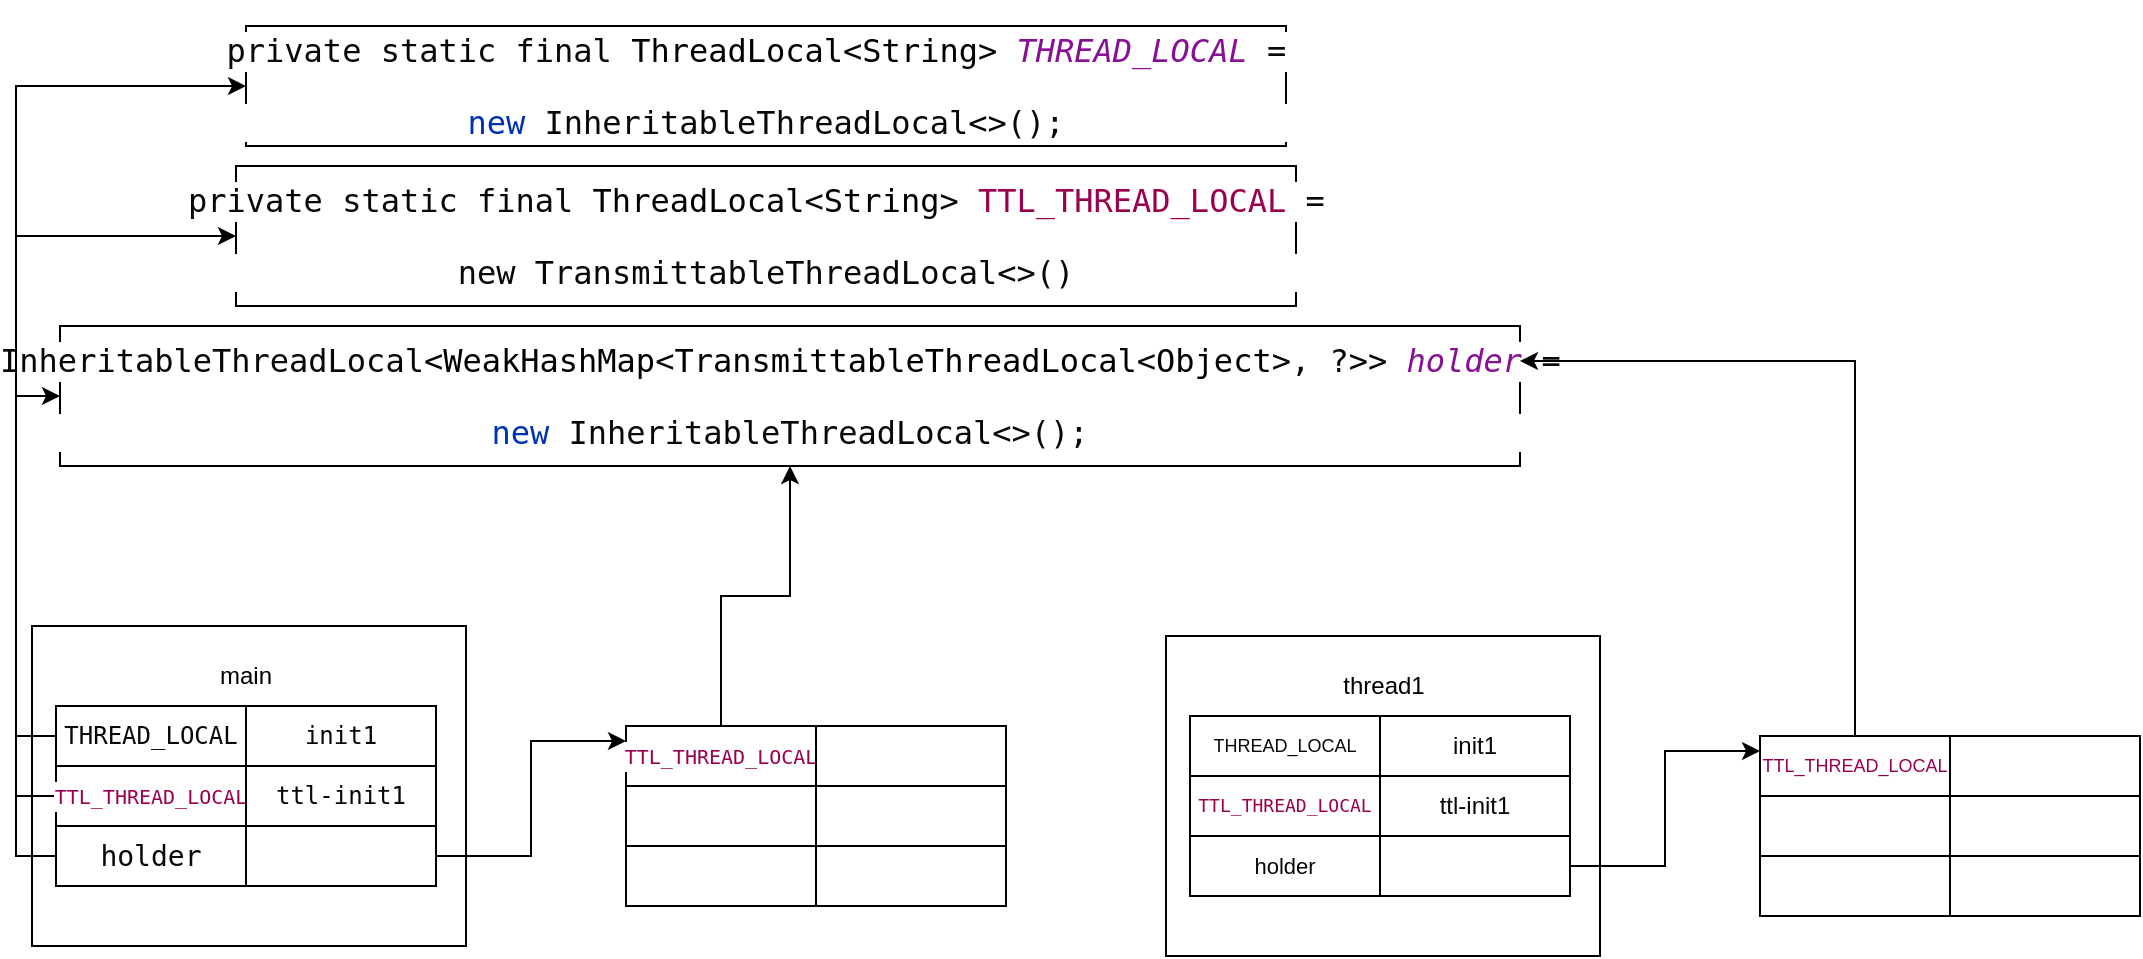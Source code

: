 <mxfile version="21.0.6" type="github">
  <diagram name="第 1 页" id="pmHs8UpMBzQuUNmr3AvG">
    <mxGraphModel dx="1221" dy="676" grid="1" gridSize="10" guides="1" tooltips="1" connect="1" arrows="1" fold="1" page="1" pageScale="1" pageWidth="827" pageHeight="1169" math="0" shadow="0">
      <root>
        <mxCell id="0" />
        <mxCell id="1" parent="0" />
        <mxCell id="Ih1NZP5t_pB03FKLAn0f-21" value="" style="rounded=0;whiteSpace=wrap;html=1;" vertex="1" parent="1">
          <mxGeometry x="83" y="320" width="217" height="160" as="geometry" />
        </mxCell>
        <mxCell id="Ih1NZP5t_pB03FKLAn0f-1" value="&lt;pre style=&quot;background-color:#ffffff;color:#080808;font-family:&#39;JetBrains Mono&#39;,monospace;font-size:12.0pt;&quot;&gt;private static final &lt;span style=&quot;color:#000000;&quot;&gt;ThreadLocal&lt;/span&gt;&amp;lt;&lt;span style=&quot;color:#000000;&quot;&gt;String&lt;/span&gt;&amp;gt; &lt;span style=&quot;color:#871094;font-style:italic;&quot;&gt;THREAD_LOCAL &lt;/span&gt;= &lt;/pre&gt;&lt;pre style=&quot;background-color:#ffffff;color:#080808;font-family:&#39;JetBrains Mono&#39;,monospace;font-size:12.0pt;&quot;&gt;&lt;span style=&quot;color:#0033b3;&quot;&gt;new &lt;/span&gt;InheritableThreadLocal&amp;lt;&amp;gt;();&lt;/pre&gt;" style="rounded=0;whiteSpace=wrap;html=1;" vertex="1" parent="1">
          <mxGeometry x="190" y="20" width="520" height="60" as="geometry" />
        </mxCell>
        <mxCell id="Ih1NZP5t_pB03FKLAn0f-2" value="&lt;pre style=&quot;background-color: rgb(255, 255, 255); font-family: &amp;quot;JetBrains Mono&amp;quot;, monospace; font-size: 12pt;&quot;&gt;&lt;span style=&quot;color: rgb(8, 8, 8);&quot;&gt;private static final &lt;span style=&quot;color:#000000;&quot;&gt;ThreadLocal&lt;/span&gt;&amp;lt;&lt;span style=&quot;color:#000000;&quot;&gt;String&lt;/span&gt;&amp;gt; &lt;/span&gt;&lt;font color=&quot;#99004d&quot;&gt;TTL_THREAD_LOCAL&lt;/font&gt;&lt;font color=&quot;#080808&quot;&gt; = &lt;br&gt;&lt;/font&gt;&lt;/pre&gt;&lt;pre style=&quot;background-color:#ffffff;color:#080808;font-family:&#39;JetBrains Mono&#39;,monospace;font-size:12.0pt;&quot;&gt;new TransmittableThreadLocal&amp;lt;&amp;gt;()&lt;/pre&gt;" style="rounded=0;whiteSpace=wrap;html=1;" vertex="1" parent="1">
          <mxGeometry x="185" y="90" width="530" height="70" as="geometry" />
        </mxCell>
        <mxCell id="Ih1NZP5t_pB03FKLAn0f-3" value="&lt;pre style=&quot;background-color:#ffffff;color:#080808;font-family:&#39;JetBrains Mono&#39;,monospace;font-size:12.0pt;&quot;&gt;InheritableThreadLocal&amp;lt;&lt;span style=&quot;font-size: 12pt; color: rgb(0, 0, 0);&quot;&gt;WeakHashMap&lt;/span&gt;&lt;span style=&quot;font-size: 12pt;&quot;&gt;&amp;lt;&lt;/span&gt;&lt;span style=&quot;font-size: 12pt; color: rgb(0, 0, 0);&quot;&gt;TransmittableThreadLocal&lt;/span&gt;&lt;span style=&quot;font-size: 12pt;&quot;&gt;&amp;lt;&lt;/span&gt;&lt;span style=&quot;font-size: 12pt; color: rgb(0, 0, 0);&quot;&gt;Object&lt;/span&gt;&lt;span style=&quot;font-size: 12pt;&quot;&gt;&amp;gt;, ?&amp;gt;&amp;gt; &lt;/span&gt;&lt;span style=&quot;font-size: 12pt; color: rgb(135, 16, 148); font-style: italic;&quot;&gt;holder&lt;/span&gt;&lt;span style=&quot;color:#871094;font-style:italic;&quot;&gt; &lt;/span&gt;= &lt;/pre&gt;&lt;pre style=&quot;background-color:#ffffff;color:#080808;font-family:&#39;JetBrains Mono&#39;,monospace;font-size:12.0pt;&quot;&gt;&lt;span style=&quot;color:#0033b3;&quot;&gt;new &lt;/span&gt;InheritableThreadLocal&amp;lt;&amp;gt;();&lt;/pre&gt;" style="rounded=0;whiteSpace=wrap;html=1;" vertex="1" parent="1">
          <mxGeometry x="97" y="170" width="730" height="70" as="geometry" />
        </mxCell>
        <mxCell id="Ih1NZP5t_pB03FKLAn0f-20" style="edgeStyle=orthogonalEdgeStyle;rounded=0;orthogonalLoop=1;jettySize=auto;html=1;exitX=0;exitY=0.5;exitDx=0;exitDy=0;entryX=0;entryY=0.5;entryDx=0;entryDy=0;" edge="1" parent="1" source="Ih1NZP5t_pB03FKLAn0f-5" target="Ih1NZP5t_pB03FKLAn0f-1">
          <mxGeometry relative="1" as="geometry" />
        </mxCell>
        <mxCell id="Ih1NZP5t_pB03FKLAn0f-5" value="&lt;pre style=&quot;border-color: var(--border-color); background-color: rgb(255, 255, 255); color: rgb(8, 8, 8); font-family: &amp;quot;JetBrains Mono&amp;quot;, monospace;&quot;&gt;&lt;font style=&quot;font-size: 12px;&quot;&gt;THREAD_LOCAL&lt;/font&gt;&lt;/pre&gt;" style="rounded=0;whiteSpace=wrap;html=1;" vertex="1" parent="1">
          <mxGeometry x="95" y="360" width="95" height="30" as="geometry" />
        </mxCell>
        <mxCell id="Ih1NZP5t_pB03FKLAn0f-6" value="&lt;pre style=&quot;background-color: rgb(255, 255, 255); color: rgb(8, 8, 8); font-family: &amp;quot;JetBrains Mono&amp;quot;, monospace; font-size: 12px;&quot;&gt;init1&lt;br style=&quot;font-size: 12px;&quot;&gt;&lt;/pre&gt;" style="rounded=0;whiteSpace=wrap;html=1;fontSize=12;" vertex="1" parent="1">
          <mxGeometry x="190" y="360" width="95" height="30" as="geometry" />
        </mxCell>
        <mxCell id="Ih1NZP5t_pB03FKLAn0f-19" style="edgeStyle=orthogonalEdgeStyle;rounded=0;orthogonalLoop=1;jettySize=auto;html=1;exitX=0;exitY=0.5;exitDx=0;exitDy=0;entryX=0;entryY=0.5;entryDx=0;entryDy=0;" edge="1" parent="1" source="Ih1NZP5t_pB03FKLAn0f-7" target="Ih1NZP5t_pB03FKLAn0f-2">
          <mxGeometry relative="1" as="geometry" />
        </mxCell>
        <mxCell id="Ih1NZP5t_pB03FKLAn0f-7" value="&lt;pre style=&quot;border-color: var(--border-color); background-color: rgb(255, 255, 255); font-family: &amp;quot;JetBrains Mono&amp;quot;, monospace;&quot;&gt;&lt;font style=&quot;border-color: var(--border-color); font-size: 10px;&quot; color=&quot;#99004d&quot;&gt;TTL_THREAD_LOCAL&lt;/font&gt;&lt;/pre&gt;" style="rounded=0;whiteSpace=wrap;html=1;" vertex="1" parent="1">
          <mxGeometry x="95" y="390" width="95" height="30" as="geometry" />
        </mxCell>
        <mxCell id="Ih1NZP5t_pB03FKLAn0f-8" value="&lt;pre style=&quot;background-color: rgb(255, 255, 255); color: rgb(8, 8, 8); font-family: &amp;quot;JetBrains Mono&amp;quot;, monospace; font-size: 12px;&quot;&gt;ttl-init1&lt;br style=&quot;font-size: 12px;&quot;&gt;&lt;/pre&gt;" style="rounded=0;whiteSpace=wrap;html=1;fontSize=12;" vertex="1" parent="1">
          <mxGeometry x="190" y="390" width="95" height="30" as="geometry" />
        </mxCell>
        <mxCell id="Ih1NZP5t_pB03FKLAn0f-18" style="edgeStyle=orthogonalEdgeStyle;rounded=0;orthogonalLoop=1;jettySize=auto;html=1;exitX=0;exitY=0.5;exitDx=0;exitDy=0;entryX=0;entryY=0.5;entryDx=0;entryDy=0;" edge="1" parent="1" source="Ih1NZP5t_pB03FKLAn0f-9" target="Ih1NZP5t_pB03FKLAn0f-3">
          <mxGeometry relative="1" as="geometry" />
        </mxCell>
        <mxCell id="Ih1NZP5t_pB03FKLAn0f-9" value="&lt;pre style=&quot;border-color: var(--border-color); background-color: rgb(255, 255, 255); color: rgb(8, 8, 8); font-family: &amp;quot;JetBrains Mono&amp;quot;, monospace;&quot;&gt;&lt;font style=&quot;font-size: 14px;&quot;&gt;holder&lt;/font&gt;&lt;/pre&gt;" style="rounded=0;whiteSpace=wrap;html=1;" vertex="1" parent="1">
          <mxGeometry x="95" y="420" width="95" height="30" as="geometry" />
        </mxCell>
        <mxCell id="Ih1NZP5t_pB03FKLAn0f-17" style="edgeStyle=orthogonalEdgeStyle;rounded=0;orthogonalLoop=1;jettySize=auto;html=1;exitX=1;exitY=0.5;exitDx=0;exitDy=0;entryX=0;entryY=0.25;entryDx=0;entryDy=0;" edge="1" parent="1" source="Ih1NZP5t_pB03FKLAn0f-10" target="Ih1NZP5t_pB03FKLAn0f-11">
          <mxGeometry relative="1" as="geometry" />
        </mxCell>
        <mxCell id="Ih1NZP5t_pB03FKLAn0f-10" value="" style="rounded=0;whiteSpace=wrap;html=1;" vertex="1" parent="1">
          <mxGeometry x="190" y="420" width="95" height="30" as="geometry" />
        </mxCell>
        <mxCell id="Ih1NZP5t_pB03FKLAn0f-38" style="edgeStyle=orthogonalEdgeStyle;rounded=0;orthogonalLoop=1;jettySize=auto;html=1;exitX=0.5;exitY=0;exitDx=0;exitDy=0;entryX=0.5;entryY=1;entryDx=0;entryDy=0;" edge="1" parent="1" source="Ih1NZP5t_pB03FKLAn0f-11" target="Ih1NZP5t_pB03FKLAn0f-3">
          <mxGeometry relative="1" as="geometry" />
        </mxCell>
        <mxCell id="Ih1NZP5t_pB03FKLAn0f-11" value="&lt;pre style=&quot;border-color: var(--border-color); background-color: rgb(255, 255, 255); font-family: &amp;quot;JetBrains Mono&amp;quot;, monospace;&quot;&gt;&lt;font style=&quot;border-color: var(--border-color); font-size: 10px;&quot; color=&quot;#99004d&quot;&gt;TTL_THREAD_LOCAL&lt;/font&gt;&lt;/pre&gt;" style="rounded=0;whiteSpace=wrap;html=1;" vertex="1" parent="1">
          <mxGeometry x="380" y="370" width="95" height="30" as="geometry" />
        </mxCell>
        <mxCell id="Ih1NZP5t_pB03FKLAn0f-12" value="" style="rounded=0;whiteSpace=wrap;html=1;" vertex="1" parent="1">
          <mxGeometry x="475" y="370" width="95" height="30" as="geometry" />
        </mxCell>
        <mxCell id="Ih1NZP5t_pB03FKLAn0f-13" value="" style="rounded=0;whiteSpace=wrap;html=1;" vertex="1" parent="1">
          <mxGeometry x="475" y="400" width="95" height="30" as="geometry" />
        </mxCell>
        <mxCell id="Ih1NZP5t_pB03FKLAn0f-14" value="" style="rounded=0;whiteSpace=wrap;html=1;" vertex="1" parent="1">
          <mxGeometry x="380" y="430" width="95" height="30" as="geometry" />
        </mxCell>
        <mxCell id="Ih1NZP5t_pB03FKLAn0f-15" value="" style="rounded=0;whiteSpace=wrap;html=1;" vertex="1" parent="1">
          <mxGeometry x="475" y="430" width="95" height="30" as="geometry" />
        </mxCell>
        <mxCell id="Ih1NZP5t_pB03FKLAn0f-16" value="" style="rounded=0;whiteSpace=wrap;html=1;" vertex="1" parent="1">
          <mxGeometry x="380" y="400" width="95" height="30" as="geometry" />
        </mxCell>
        <mxCell id="Ih1NZP5t_pB03FKLAn0f-22" value="" style="rounded=0;whiteSpace=wrap;html=1;" vertex="1" parent="1">
          <mxGeometry x="650" y="325" width="217" height="160" as="geometry" />
        </mxCell>
        <mxCell id="Ih1NZP5t_pB03FKLAn0f-23" value="&lt;div style=&quot;border-color: var(--border-color); background-color: rgb(255, 255, 255); color: rgb(8, 8, 8); font-size: 9px;&quot;&gt;&lt;font style=&quot;font-size: 9px;&quot;&gt;THREAD_LOCAL&lt;/font&gt;&lt;/div&gt;" style="rounded=0;whiteSpace=wrap;html=1;fontSize=9;fontFamily=Helvetica;fontStyle=0" vertex="1" parent="1">
          <mxGeometry x="662" y="365" width="95" height="30" as="geometry" />
        </mxCell>
        <mxCell id="Ih1NZP5t_pB03FKLAn0f-24" value="&lt;div style=&quot;border-color: var(--border-color); background-color: rgb(255, 255, 255); color: rgb(8, 8, 8); font-size: 12px;&quot;&gt;init1&lt;/div&gt;" style="rounded=0;whiteSpace=wrap;html=1;fontSize=12;fontFamily=Helvetica;fontStyle=0" vertex="1" parent="1">
          <mxGeometry x="757" y="365" width="95" height="30" as="geometry" />
        </mxCell>
        <mxCell id="Ih1NZP5t_pB03FKLAn0f-25" value="&lt;pre style=&quot;border-color: var(--border-color); background-color: rgb(255, 255, 255); font-family: &amp;quot;JetBrains Mono&amp;quot;, monospace; font-size: 9px;&quot;&gt;&lt;font style=&quot;border-color: var(--border-color); font-size: 9px;&quot; color=&quot;#99004d&quot;&gt;TTL_THREAD_LOCAL&lt;/font&gt;&lt;/pre&gt;" style="rounded=0;whiteSpace=wrap;html=1;fontStyle=0;fontSize=9;" vertex="1" parent="1">
          <mxGeometry x="662" y="395" width="95" height="30" as="geometry" />
        </mxCell>
        <mxCell id="Ih1NZP5t_pB03FKLAn0f-26" value="&lt;div style=&quot;border-color: var(--border-color); background-color: rgb(255, 255, 255); color: rgb(8, 8, 8); font-size: 12px;&quot;&gt;ttl-init1&lt;/div&gt;" style="rounded=0;whiteSpace=wrap;html=1;fontSize=12;fontFamily=Helvetica;fontStyle=0" vertex="1" parent="1">
          <mxGeometry x="757" y="395" width="95" height="30" as="geometry" />
        </mxCell>
        <mxCell id="Ih1NZP5t_pB03FKLAn0f-27" value="&lt;div style=&quot;border-color: var(--border-color); background-color: rgb(255, 255, 255); color: rgb(8, 8, 8); font-size: 11px;&quot;&gt;&lt;font style=&quot;font-size: 11px;&quot;&gt;holder&lt;/font&gt;&lt;/div&gt;" style="rounded=0;whiteSpace=wrap;html=1;fontSize=11;fontFamily=Helvetica;fontStyle=0" vertex="1" parent="1">
          <mxGeometry x="662" y="425" width="95" height="30" as="geometry" />
        </mxCell>
        <mxCell id="Ih1NZP5t_pB03FKLAn0f-28" style="edgeStyle=orthogonalEdgeStyle;rounded=0;orthogonalLoop=1;jettySize=auto;html=1;exitX=1;exitY=0.5;exitDx=0;exitDy=0;entryX=0;entryY=0.25;entryDx=0;entryDy=0;fontStyle=0" edge="1" source="Ih1NZP5t_pB03FKLAn0f-29" target="Ih1NZP5t_pB03FKLAn0f-30" parent="1">
          <mxGeometry relative="1" as="geometry" />
        </mxCell>
        <mxCell id="Ih1NZP5t_pB03FKLAn0f-29" value="" style="rounded=0;whiteSpace=wrap;html=1;fontStyle=0" vertex="1" parent="1">
          <mxGeometry x="757" y="425" width="95" height="30" as="geometry" />
        </mxCell>
        <mxCell id="Ih1NZP5t_pB03FKLAn0f-39" style="edgeStyle=orthogonalEdgeStyle;rounded=0;orthogonalLoop=1;jettySize=auto;html=1;exitX=0.5;exitY=0;exitDx=0;exitDy=0;entryX=1;entryY=0.25;entryDx=0;entryDy=0;" edge="1" parent="1" source="Ih1NZP5t_pB03FKLAn0f-30" target="Ih1NZP5t_pB03FKLAn0f-3">
          <mxGeometry relative="1" as="geometry" />
        </mxCell>
        <mxCell id="Ih1NZP5t_pB03FKLAn0f-30" value="&lt;div style=&quot;border-color: var(--border-color); background-color: rgb(255, 255, 255); font-size: 9px;&quot;&gt;&lt;font style=&quot;border-color: var(--border-color); font-size: 9px;&quot; color=&quot;#99004d&quot;&gt;TTL_THREAD_LOCAL&lt;/font&gt;&lt;/div&gt;" style="rounded=0;whiteSpace=wrap;html=1;fontSize=9;fontFamily=Helvetica;fontStyle=0" vertex="1" parent="1">
          <mxGeometry x="947" y="375" width="95" height="30" as="geometry" />
        </mxCell>
        <mxCell id="Ih1NZP5t_pB03FKLAn0f-31" value="" style="rounded=0;whiteSpace=wrap;html=1;fontStyle=0" vertex="1" parent="1">
          <mxGeometry x="1042" y="375" width="95" height="30" as="geometry" />
        </mxCell>
        <mxCell id="Ih1NZP5t_pB03FKLAn0f-32" value="" style="rounded=0;whiteSpace=wrap;html=1;fontStyle=0" vertex="1" parent="1">
          <mxGeometry x="1042" y="405" width="95" height="30" as="geometry" />
        </mxCell>
        <mxCell id="Ih1NZP5t_pB03FKLAn0f-33" value="" style="rounded=0;whiteSpace=wrap;html=1;fontStyle=0" vertex="1" parent="1">
          <mxGeometry x="947" y="435" width="95" height="30" as="geometry" />
        </mxCell>
        <mxCell id="Ih1NZP5t_pB03FKLAn0f-34" value="" style="rounded=0;whiteSpace=wrap;html=1;fontStyle=0" vertex="1" parent="1">
          <mxGeometry x="1042" y="435" width="95" height="30" as="geometry" />
        </mxCell>
        <mxCell id="Ih1NZP5t_pB03FKLAn0f-35" value="" style="rounded=0;whiteSpace=wrap;html=1;fontStyle=0" vertex="1" parent="1">
          <mxGeometry x="947" y="405" width="95" height="30" as="geometry" />
        </mxCell>
        <mxCell id="Ih1NZP5t_pB03FKLAn0f-36" value="main" style="text;html=1;strokeColor=none;fillColor=none;align=center;verticalAlign=middle;whiteSpace=wrap;rounded=0;" vertex="1" parent="1">
          <mxGeometry x="160" y="330" width="60" height="30" as="geometry" />
        </mxCell>
        <mxCell id="Ih1NZP5t_pB03FKLAn0f-37" value="thread1" style="text;html=1;strokeColor=none;fillColor=none;align=center;verticalAlign=middle;whiteSpace=wrap;rounded=0;" vertex="1" parent="1">
          <mxGeometry x="728.5" y="335" width="60" height="30" as="geometry" />
        </mxCell>
      </root>
    </mxGraphModel>
  </diagram>
</mxfile>
